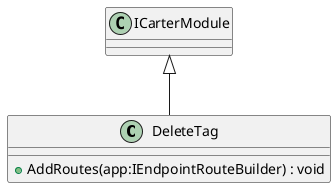 @startuml
class DeleteTag {
    + AddRoutes(app:IEndpointRouteBuilder) : void
}
ICarterModule <|-- DeleteTag
@enduml
